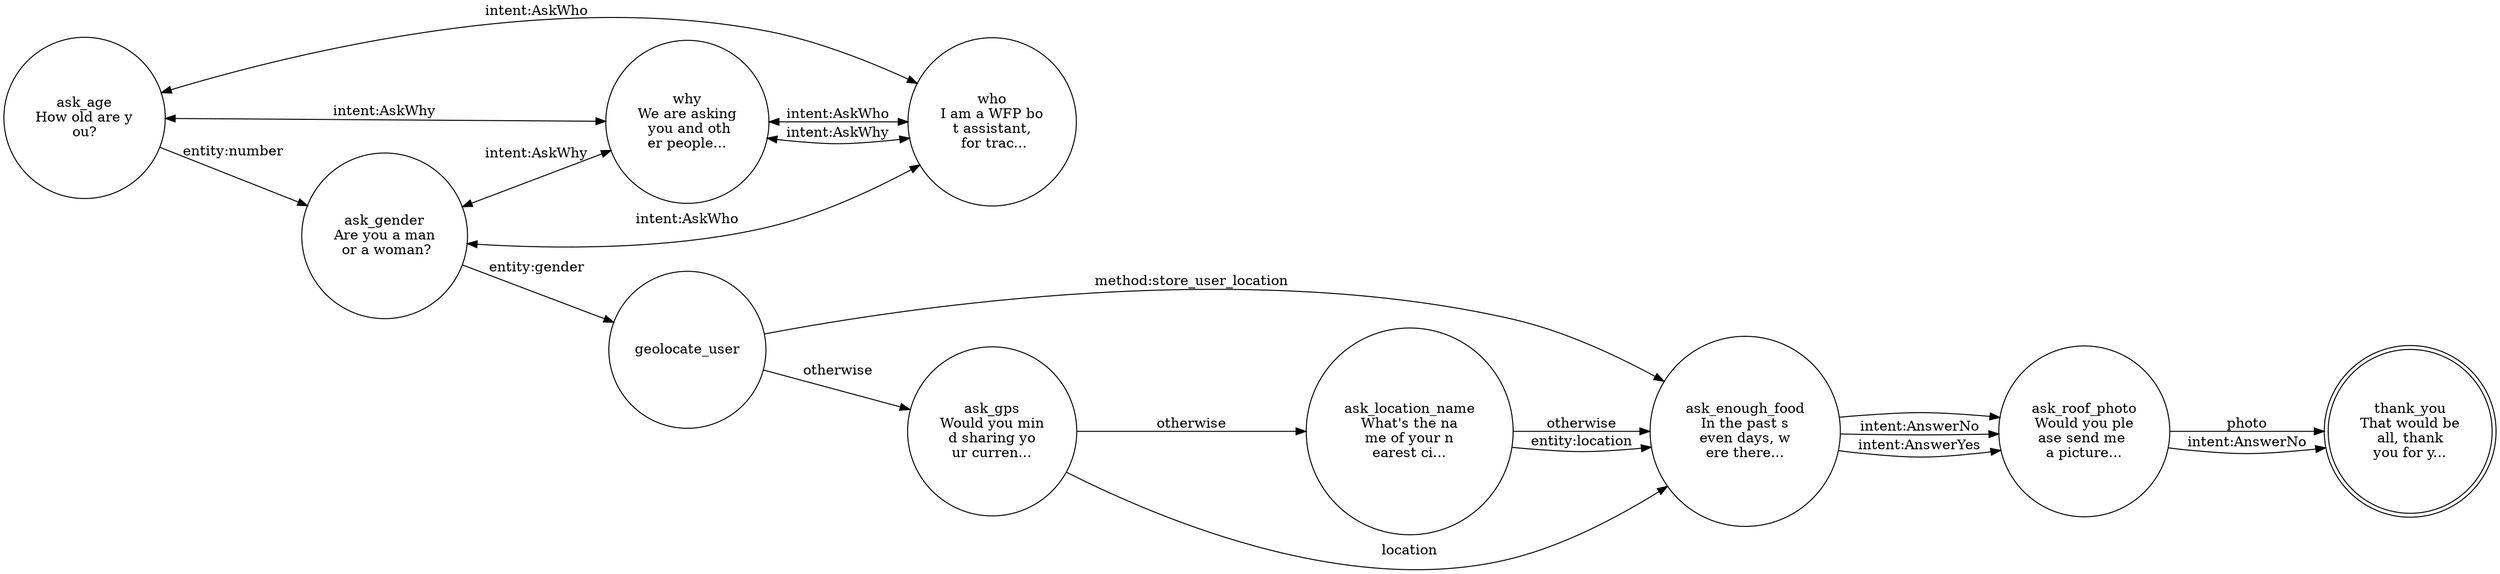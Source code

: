 digraph survey_flow {
	rankdir=LR;
	size="40";
	ask_age [ label = "ask_age
How old are y
ou?", shape = circle ];
	ask_gender [ label = "ask_gender
Are you a man
 or a woman?
", shape = circle ];
	geolocate_user [ label = "geolocate_user
", shape = circle ];
	ask_gps [ label = "ask_gps
Would you min
d sharing yo
ur curren...
", shape = circle ];
	ask_location_name [ label = "ask_location_name
What's the na
me of your n
earest ci...
", shape = circle ];
	ask_enough_food [ label = "ask_enough_food
In the past s
even days, w
ere there...
", shape = circle ];
	ask_roof_photo [ label = "ask_roof_photo
Would you ple
ase send me 
a picture...
", shape = circle ];
	thank_you [ label = "thank_you
That would be
 all, thank 
you for y...
", shape = doublecircle ];
	why [ label = "why
We are asking
 you and oth
er people...
", shape = circle ];
	who [ label = "who
I am a WFP bo
t assistant,
 for trac...
", shape = circle ];
	ask_age -> ask_gender [ label = "entity:number", dir = forward ];
	ask_age -> why [ label = "intent:AskWhy", dir = both ];
	ask_age -> who [ label = "intent:AskWho", dir = both ];
	ask_gender -> geolocate_user [ label = "entity:gender", dir = forward ];
	ask_gender -> why [ label = "intent:AskWhy", dir = both ];
	ask_gender -> who [ label = "intent:AskWho", dir = both ];
	geolocate_user -> ask_enough_food [ label = "method:store_user_location", dir = forward ];
	geolocate_user -> ask_gps [ label = "otherwise", dir = forward ];
	ask_gps -> ask_enough_food [ label = "location", dir = forward ];
	ask_gps -> ask_location_name [ label = "otherwise", dir = forward ];
	ask_location_name -> ask_enough_food [ label = "entity:location", dir = forward ];
	ask_location_name -> ask_enough_food [ label = "otherwise", dir = forward ];
	ask_enough_food -> ask_roof_photo [ label = "", dir = forward ];
	ask_enough_food -> ask_roof_photo [ label = "intent:AnswerNo", dir = forward ];
	ask_enough_food -> ask_roof_photo [ label = "intent:AnswerYes", dir = forward ];
	ask_roof_photo -> thank_you [ label = "photo", dir = forward ];
	ask_roof_photo -> thank_you [ label = "intent:AnswerNo", dir = forward ];
	why -> who [ label = "intent:AskWho", dir = both ];
	who -> why [ label = "intent:AskWhy", dir = both ];
}
